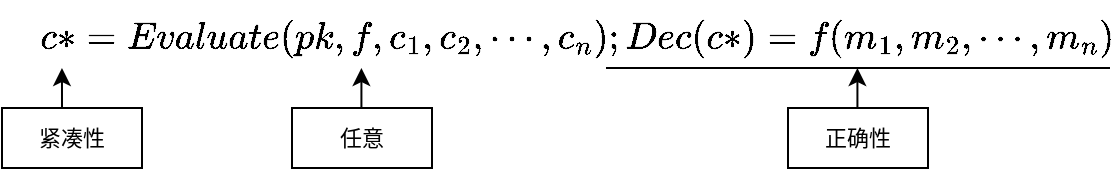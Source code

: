 <mxfile version="22.0.8" type="github">
  <diagram name="第 1 页" id="BSiDAe2Zlt0LySH5Vkly">
    <mxGraphModel dx="1555" dy="661" grid="1" gridSize="8" guides="1" tooltips="1" connect="1" arrows="1" fold="1" page="0" pageScale="1" pageWidth="827" pageHeight="1169" math="1" shadow="0">
      <root>
        <mxCell id="0" />
        <mxCell id="1" parent="0" />
        <mxCell id="wR1qE_lEk0KlbYMBaGM3-1" value="&lt;font style=&quot;font-size: 16px;&quot;&gt;$$c*=Evaluate(pk,f,c_1,c_2,\cdots,c_n); Dec(c*)=f(m_1,m_2,\cdots,m_n)$$&lt;/font&gt;" style="text;html=1;strokeColor=none;fillColor=none;align=center;verticalAlign=middle;whiteSpace=wrap;rounded=0;" parent="1" vertex="1">
          <mxGeometry x="-20" y="230" width="60" height="30" as="geometry" />
        </mxCell>
        <mxCell id="wR1qE_lEk0KlbYMBaGM3-2" value="&lt;font face=&quot;Verdana&quot; style=&quot;font-size: 11px;&quot;&gt;正确性&lt;/font&gt;" style="rounded=0;whiteSpace=wrap;html=1;fontSize=9;" parent="1" vertex="1">
          <mxGeometry x="115" y="280" width="70" height="30" as="geometry" />
        </mxCell>
        <mxCell id="wR1qE_lEk0KlbYMBaGM3-6" style="edgeStyle=orthogonalEdgeStyle;rounded=0;orthogonalLoop=1;jettySize=auto;html=1;exitX=0.5;exitY=0;exitDx=0;exitDy=0;entryX=-2.667;entryY=1;entryDx=0;entryDy=0;entryPerimeter=0;" parent="1" source="wR1qE_lEk0KlbYMBaGM3-3" edge="1">
          <mxGeometry relative="1" as="geometry">
            <mxPoint x="-248.02" y="260" as="targetPoint" />
          </mxGeometry>
        </mxCell>
        <mxCell id="wR1qE_lEk0KlbYMBaGM3-3" value="&lt;font face=&quot;Times New Roman&quot; style=&quot;font-size: 11px;&quot;&gt;紧凑性&lt;/font&gt;" style="rounded=0;whiteSpace=wrap;html=1;fontSize=9;" parent="1" vertex="1">
          <mxGeometry x="-278" y="280" width="70" height="30" as="geometry" />
        </mxCell>
        <mxCell id="wR1qE_lEk0KlbYMBaGM3-4" value="&lt;font style=&quot;font-size: 11px;&quot; face=&quot;Times New Roman&quot;&gt;任意&lt;/font&gt;" style="rounded=0;whiteSpace=wrap;html=1;fontSize=9;" parent="1" vertex="1">
          <mxGeometry x="-133" y="280" width="70" height="30" as="geometry" />
        </mxCell>
        <mxCell id="wR1qE_lEk0KlbYMBaGM3-8" value="" style="endArrow=classic;html=1;rounded=0;" parent="1" edge="1">
          <mxGeometry width="50" height="50" relative="1" as="geometry">
            <mxPoint x="-98.29" y="280" as="sourcePoint" />
            <mxPoint x="-98.29" y="260" as="targetPoint" />
          </mxGeometry>
        </mxCell>
        <mxCell id="wR1qE_lEk0KlbYMBaGM3-9" value="" style="endArrow=classic;html=1;rounded=0;" parent="1" edge="1">
          <mxGeometry width="50" height="50" relative="1" as="geometry">
            <mxPoint x="149.71" y="280" as="sourcePoint" />
            <mxPoint x="149.71" y="260" as="targetPoint" />
          </mxGeometry>
        </mxCell>
        <mxCell id="wR1qE_lEk0KlbYMBaGM3-10" value="" style="endArrow=none;html=1;rounded=0;" parent="1" edge="1">
          <mxGeometry width="50" height="50" relative="1" as="geometry">
            <mxPoint x="24" y="260" as="sourcePoint" />
            <mxPoint x="276" y="260" as="targetPoint" />
          </mxGeometry>
        </mxCell>
      </root>
    </mxGraphModel>
  </diagram>
</mxfile>

